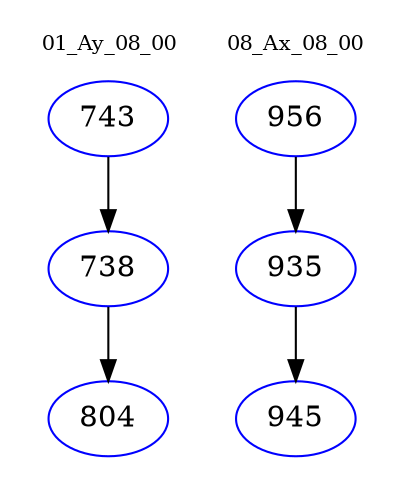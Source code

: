 digraph{
subgraph cluster_0 {
color = white
label = "01_Ay_08_00";
fontsize=10;
T0_743 [label="743", color="blue"]
T0_743 -> T0_738 [color="black"]
T0_738 [label="738", color="blue"]
T0_738 -> T0_804 [color="black"]
T0_804 [label="804", color="blue"]
}
subgraph cluster_1 {
color = white
label = "08_Ax_08_00";
fontsize=10;
T1_956 [label="956", color="blue"]
T1_956 -> T1_935 [color="black"]
T1_935 [label="935", color="blue"]
T1_935 -> T1_945 [color="black"]
T1_945 [label="945", color="blue"]
}
}
